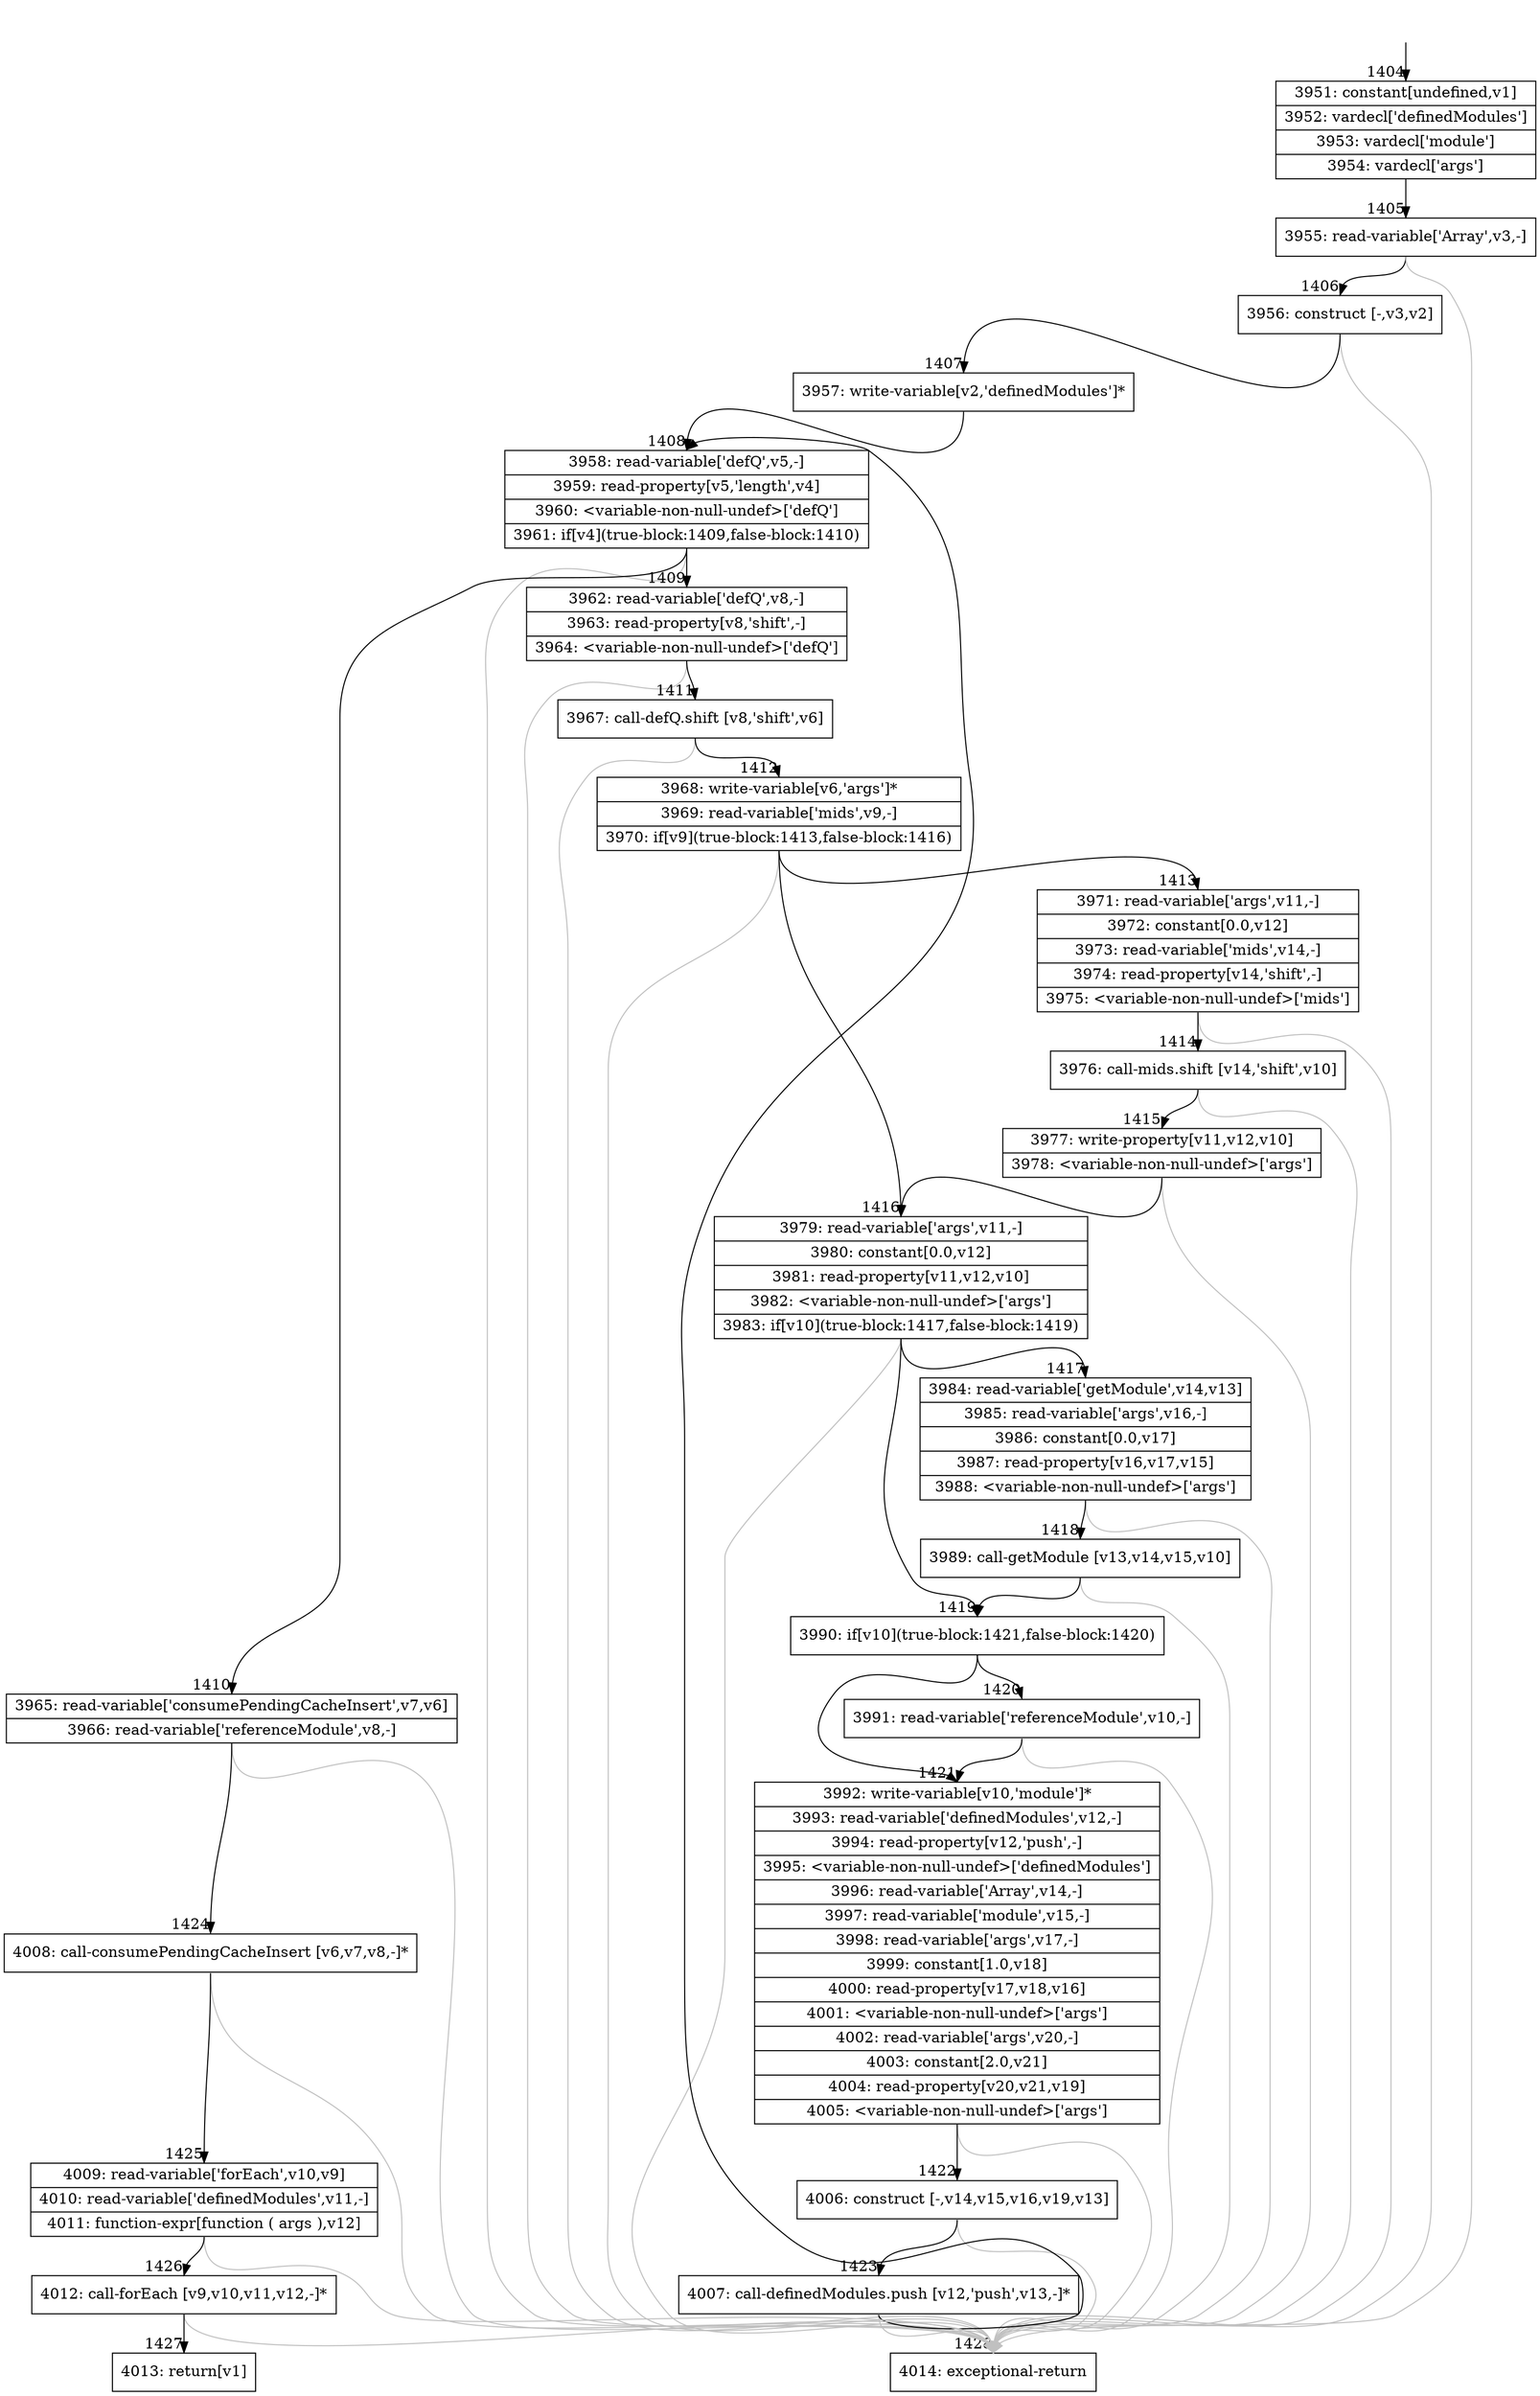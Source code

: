 digraph {
rankdir="TD"
BB_entry90[shape=none,label=""];
BB_entry90 -> BB1404 [tailport=s, headport=n, headlabel="    1404"]
BB1404 [shape=record label="{3951: constant[undefined,v1]|3952: vardecl['definedModules']|3953: vardecl['module']|3954: vardecl['args']}" ] 
BB1404 -> BB1405 [tailport=s, headport=n, headlabel="      1405"]
BB1405 [shape=record label="{3955: read-variable['Array',v3,-]}" ] 
BB1405 -> BB1406 [tailport=s, headport=n, headlabel="      1406"]
BB1405 -> BB1428 [tailport=s, headport=n, color=gray, headlabel="      1428"]
BB1406 [shape=record label="{3956: construct [-,v3,v2]}" ] 
BB1406 -> BB1407 [tailport=s, headport=n, headlabel="      1407"]
BB1406 -> BB1428 [tailport=s, headport=n, color=gray]
BB1407 [shape=record label="{3957: write-variable[v2,'definedModules']*}" ] 
BB1407 -> BB1408 [tailport=s, headport=n, headlabel="      1408"]
BB1408 [shape=record label="{3958: read-variable['defQ',v5,-]|3959: read-property[v5,'length',v4]|3960: \<variable-non-null-undef\>['defQ']|3961: if[v4](true-block:1409,false-block:1410)}" ] 
BB1408 -> BB1409 [tailport=s, headport=n, headlabel="      1409"]
BB1408 -> BB1410 [tailport=s, headport=n, headlabel="      1410"]
BB1408 -> BB1428 [tailport=s, headport=n, color=gray]
BB1409 [shape=record label="{3962: read-variable['defQ',v8,-]|3963: read-property[v8,'shift',-]|3964: \<variable-non-null-undef\>['defQ']}" ] 
BB1409 -> BB1411 [tailport=s, headport=n, headlabel="      1411"]
BB1409 -> BB1428 [tailport=s, headport=n, color=gray]
BB1410 [shape=record label="{3965: read-variable['consumePendingCacheInsert',v7,v6]|3966: read-variable['referenceModule',v8,-]}" ] 
BB1410 -> BB1424 [tailport=s, headport=n, headlabel="      1424"]
BB1410 -> BB1428 [tailport=s, headport=n, color=gray]
BB1411 [shape=record label="{3967: call-defQ.shift [v8,'shift',v6]}" ] 
BB1411 -> BB1412 [tailport=s, headport=n, headlabel="      1412"]
BB1411 -> BB1428 [tailport=s, headport=n, color=gray]
BB1412 [shape=record label="{3968: write-variable[v6,'args']*|3969: read-variable['mids',v9,-]|3970: if[v9](true-block:1413,false-block:1416)}" ] 
BB1412 -> BB1416 [tailport=s, headport=n, headlabel="      1416"]
BB1412 -> BB1413 [tailport=s, headport=n, headlabel="      1413"]
BB1412 -> BB1428 [tailport=s, headport=n, color=gray]
BB1413 [shape=record label="{3971: read-variable['args',v11,-]|3972: constant[0.0,v12]|3973: read-variable['mids',v14,-]|3974: read-property[v14,'shift',-]|3975: \<variable-non-null-undef\>['mids']}" ] 
BB1413 -> BB1414 [tailport=s, headport=n, headlabel="      1414"]
BB1413 -> BB1428 [tailport=s, headport=n, color=gray]
BB1414 [shape=record label="{3976: call-mids.shift [v14,'shift',v10]}" ] 
BB1414 -> BB1415 [tailport=s, headport=n, headlabel="      1415"]
BB1414 -> BB1428 [tailport=s, headport=n, color=gray]
BB1415 [shape=record label="{3977: write-property[v11,v12,v10]|3978: \<variable-non-null-undef\>['args']}" ] 
BB1415 -> BB1416 [tailport=s, headport=n]
BB1415 -> BB1428 [tailport=s, headport=n, color=gray]
BB1416 [shape=record label="{3979: read-variable['args',v11,-]|3980: constant[0.0,v12]|3981: read-property[v11,v12,v10]|3982: \<variable-non-null-undef\>['args']|3983: if[v10](true-block:1417,false-block:1419)}" ] 
BB1416 -> BB1419 [tailport=s, headport=n, headlabel="      1419"]
BB1416 -> BB1417 [tailport=s, headport=n, headlabel="      1417"]
BB1416 -> BB1428 [tailport=s, headport=n, color=gray]
BB1417 [shape=record label="{3984: read-variable['getModule',v14,v13]|3985: read-variable['args',v16,-]|3986: constant[0.0,v17]|3987: read-property[v16,v17,v15]|3988: \<variable-non-null-undef\>['args']}" ] 
BB1417 -> BB1418 [tailport=s, headport=n, headlabel="      1418"]
BB1417 -> BB1428 [tailport=s, headport=n, color=gray]
BB1418 [shape=record label="{3989: call-getModule [v13,v14,v15,v10]}" ] 
BB1418 -> BB1419 [tailport=s, headport=n]
BB1418 -> BB1428 [tailport=s, headport=n, color=gray]
BB1419 [shape=record label="{3990: if[v10](true-block:1421,false-block:1420)}" ] 
BB1419 -> BB1421 [tailport=s, headport=n, headlabel="      1421"]
BB1419 -> BB1420 [tailport=s, headport=n, headlabel="      1420"]
BB1420 [shape=record label="{3991: read-variable['referenceModule',v10,-]}" ] 
BB1420 -> BB1421 [tailport=s, headport=n]
BB1420 -> BB1428 [tailport=s, headport=n, color=gray]
BB1421 [shape=record label="{3992: write-variable[v10,'module']*|3993: read-variable['definedModules',v12,-]|3994: read-property[v12,'push',-]|3995: \<variable-non-null-undef\>['definedModules']|3996: read-variable['Array',v14,-]|3997: read-variable['module',v15,-]|3998: read-variable['args',v17,-]|3999: constant[1.0,v18]|4000: read-property[v17,v18,v16]|4001: \<variable-non-null-undef\>['args']|4002: read-variable['args',v20,-]|4003: constant[2.0,v21]|4004: read-property[v20,v21,v19]|4005: \<variable-non-null-undef\>['args']}" ] 
BB1421 -> BB1422 [tailport=s, headport=n, headlabel="      1422"]
BB1421 -> BB1428 [tailport=s, headport=n, color=gray]
BB1422 [shape=record label="{4006: construct [-,v14,v15,v16,v19,v13]}" ] 
BB1422 -> BB1423 [tailport=s, headport=n, headlabel="      1423"]
BB1422 -> BB1428 [tailport=s, headport=n, color=gray]
BB1423 [shape=record label="{4007: call-definedModules.push [v12,'push',v13,-]*}" ] 
BB1423 -> BB1408 [tailport=s, headport=n]
BB1423 -> BB1428 [tailport=s, headport=n, color=gray]
BB1424 [shape=record label="{4008: call-consumePendingCacheInsert [v6,v7,v8,-]*}" ] 
BB1424 -> BB1425 [tailport=s, headport=n, headlabel="      1425"]
BB1424 -> BB1428 [tailport=s, headport=n, color=gray]
BB1425 [shape=record label="{4009: read-variable['forEach',v10,v9]|4010: read-variable['definedModules',v11,-]|4011: function-expr[function ( args ),v12]}" ] 
BB1425 -> BB1426 [tailport=s, headport=n, headlabel="      1426"]
BB1425 -> BB1428 [tailport=s, headport=n, color=gray]
BB1426 [shape=record label="{4012: call-forEach [v9,v10,v11,v12,-]*}" ] 
BB1426 -> BB1427 [tailport=s, headport=n, headlabel="      1427"]
BB1426 -> BB1428 [tailport=s, headport=n, color=gray]
BB1427 [shape=record label="{4013: return[v1]}" ] 
BB1428 [shape=record label="{4014: exceptional-return}" ] 
//#$~ 1634
}
